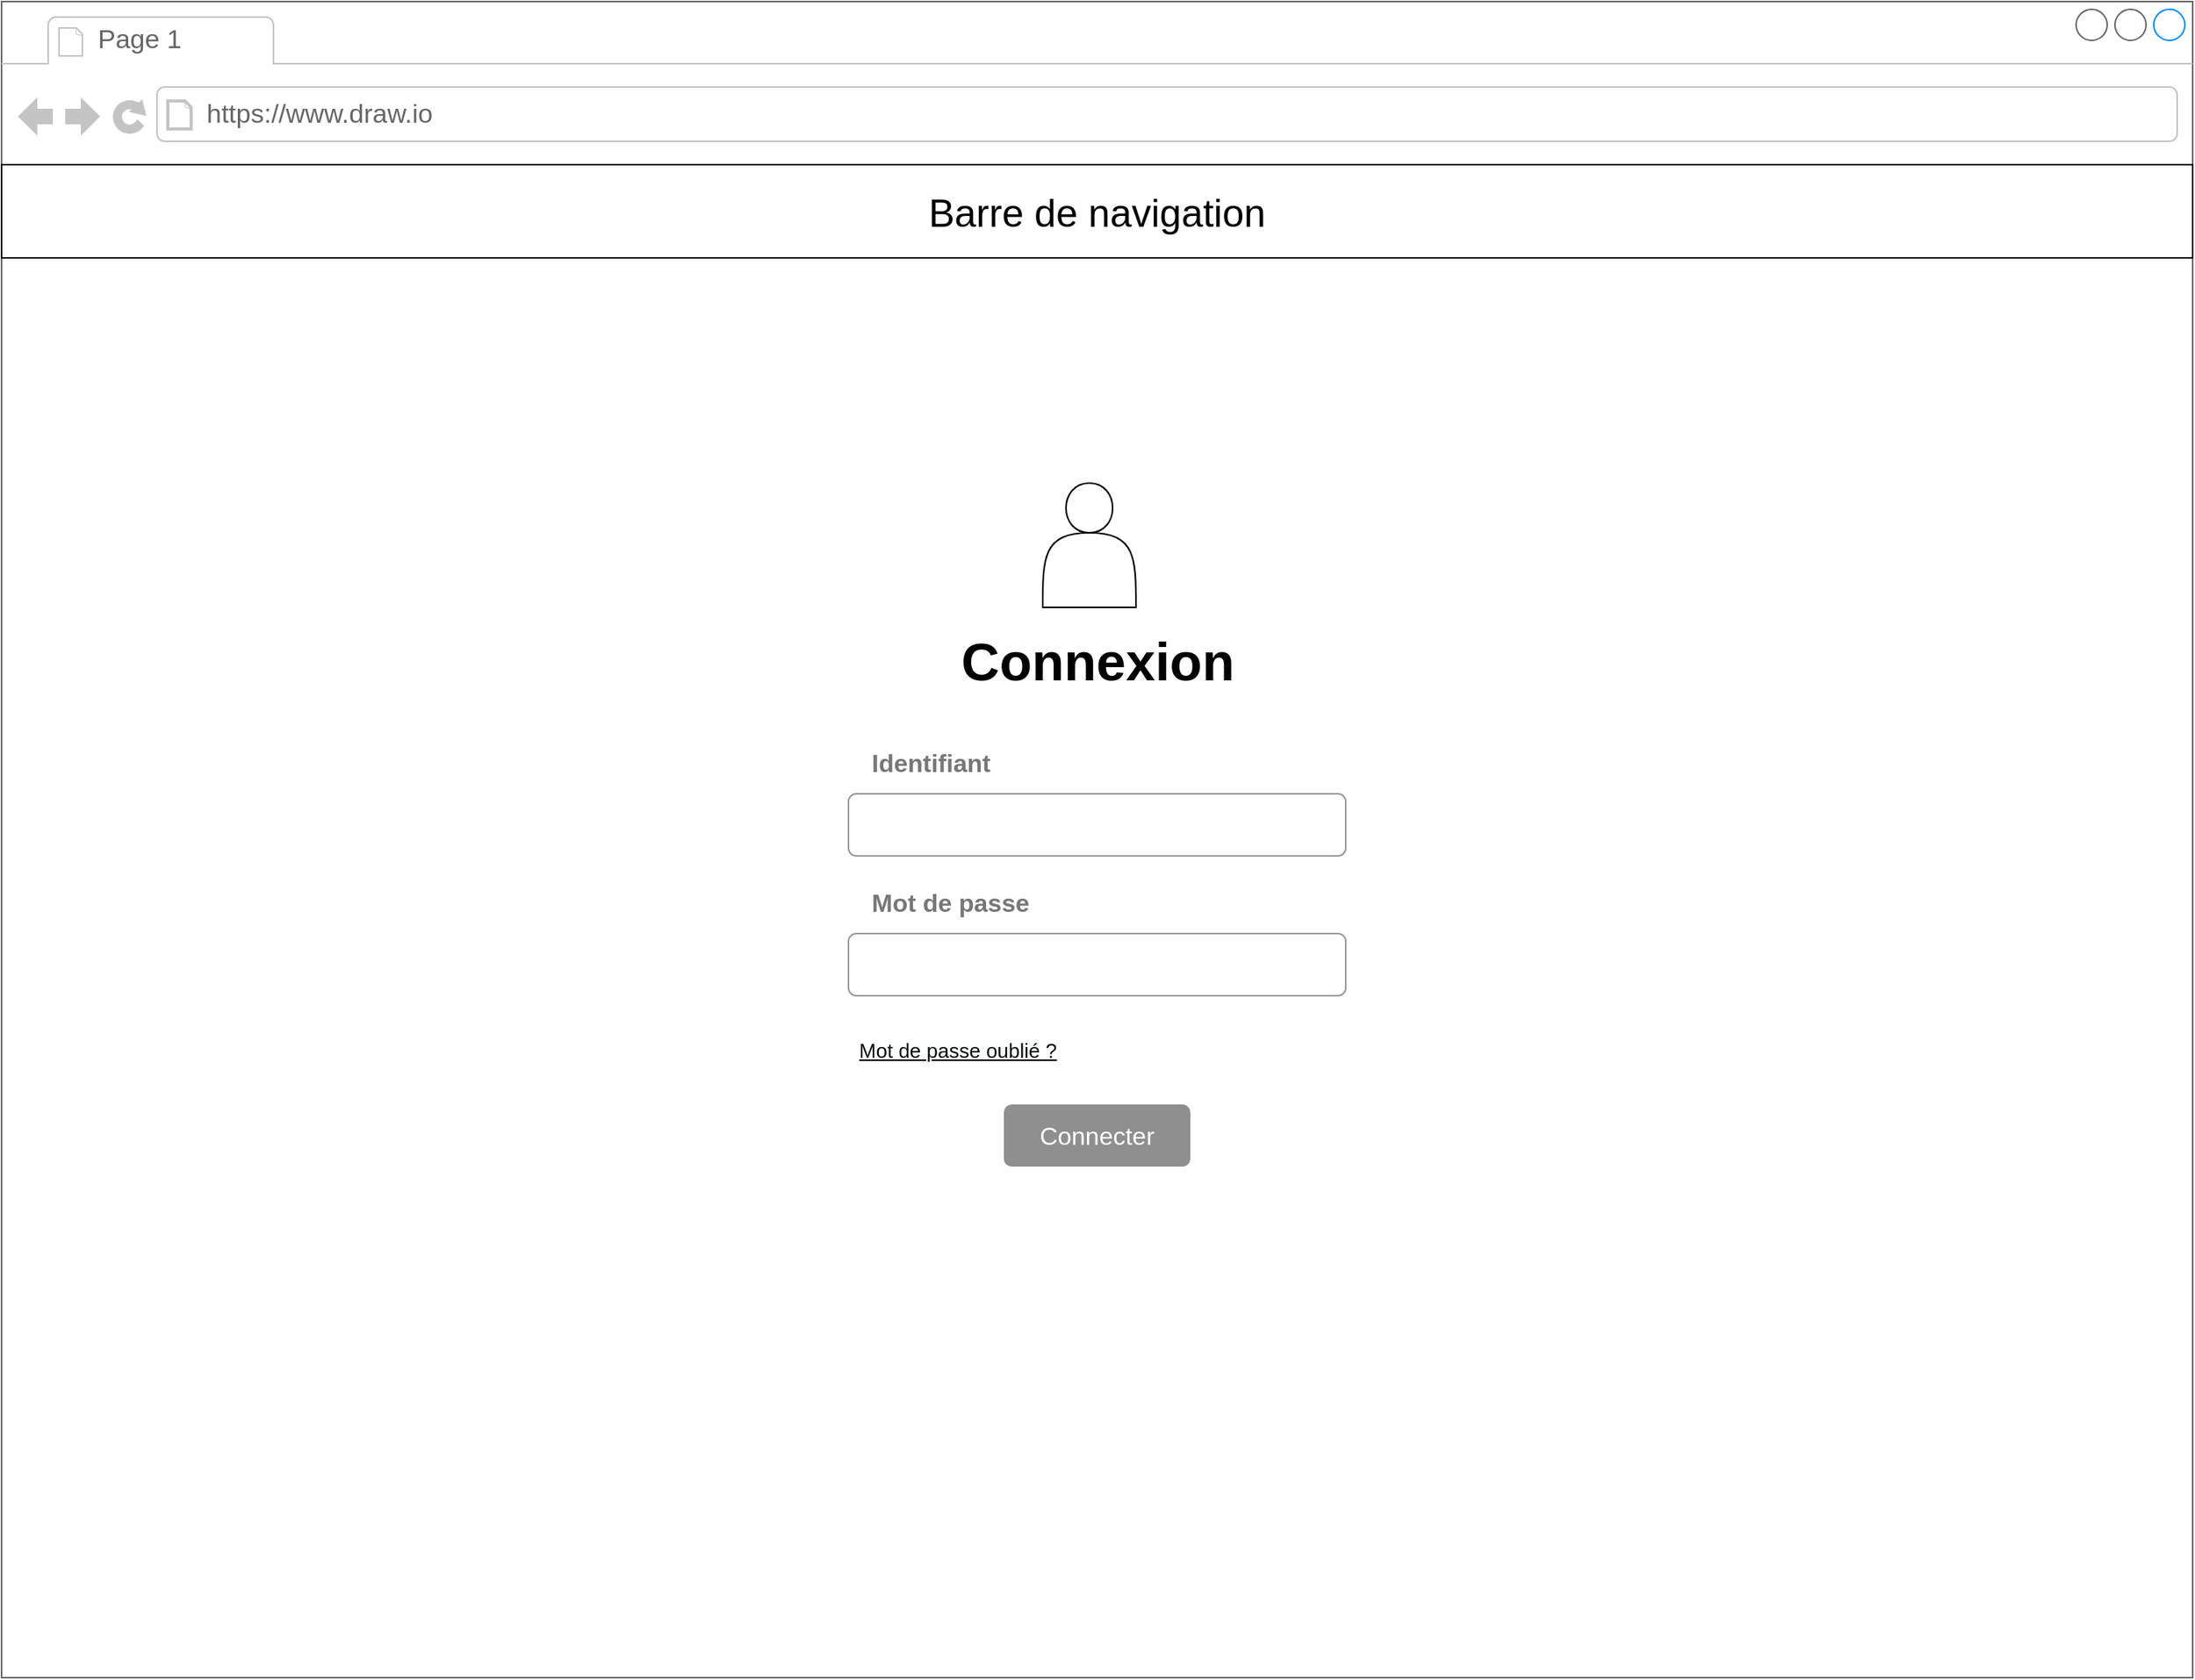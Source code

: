 <mxfile version="20.2.3" type="device"><diagram id="v4z9Ec0Ht1OAslnS_UjM" name="Page-1"><mxGraphModel dx="1814" dy="941" grid="1" gridSize="10" guides="1" tooltips="1" connect="1" arrows="1" fold="1" page="1" pageScale="1" pageWidth="827" pageHeight="1169" math="0" shadow="0"><root><mxCell id="0"/><mxCell id="1" parent="0"/><mxCell id="XoJDlohP4tW6ISpuvC5Q-1" value="" style="strokeWidth=1;shadow=0;dashed=0;align=center;html=1;shape=mxgraph.mockup.containers.browserWindow;rSize=0;strokeColor=#666666;strokeColor2=#008cff;strokeColor3=#c4c4c4;mainText=,;recursiveResize=0;" parent="1" vertex="1"><mxGeometry x="160" y="30" width="1410" height="1079" as="geometry"/></mxCell><mxCell id="XoJDlohP4tW6ISpuvC5Q-2" value="Page 1" style="strokeWidth=1;shadow=0;dashed=0;align=center;html=1;shape=mxgraph.mockup.containers.anchor;fontSize=17;fontColor=#666666;align=left;" parent="XoJDlohP4tW6ISpuvC5Q-1" vertex="1"><mxGeometry x="60" y="12" width="110" height="26" as="geometry"/></mxCell><mxCell id="XoJDlohP4tW6ISpuvC5Q-3" value="https://www.draw.io" style="strokeWidth=1;shadow=0;dashed=0;align=center;html=1;shape=mxgraph.mockup.containers.anchor;rSize=0;fontSize=17;fontColor=#666666;align=left;" parent="XoJDlohP4tW6ISpuvC5Q-1" vertex="1"><mxGeometry x="130" y="60" width="250" height="26" as="geometry"/></mxCell><mxCell id="a2kyJpld35ci4O1NEibA-1" value="&lt;font style=&quot;font-size: 25px;&quot;&gt;Barre de navigation&lt;/font&gt;" style="rounded=0;whiteSpace=wrap;html=1;" parent="XoJDlohP4tW6ISpuvC5Q-1" vertex="1"><mxGeometry y="105" width="1410" height="60" as="geometry"/></mxCell><mxCell id="Sn7o-8q00yn1rxygAium-4" value="" style="html=1;shadow=0;dashed=0;shape=mxgraph.bootstrap.rrect;rSize=5;strokeColor=#999999;fillColor=#ffffff;fontColor=#777777;whiteSpace=wrap;align=left;verticalAlign=middle;fontStyle=0;fontSize=14;spacing=15;" parent="XoJDlohP4tW6ISpuvC5Q-1" vertex="1"><mxGeometry x="545" y="600" width="320" height="40" as="geometry"/></mxCell><mxCell id="Sn7o-8q00yn1rxygAium-1" value="Identifiant" style="strokeColor=none;fillColor=none;fontColor=#777777;whiteSpace=wrap;align=left;verticalAlign=middle;fontStyle=1;fontSize=16;spacing=15;" parent="XoJDlohP4tW6ISpuvC5Q-1" vertex="1"><mxGeometry x="545" y="470" width="150" height="40" as="geometry"/></mxCell><mxCell id="Sn7o-8q00yn1rxygAium-3" value="Mot de passe" style="strokeColor=none;fillColor=none;fontColor=#777777;whiteSpace=wrap;align=left;verticalAlign=middle;fontStyle=1;fontSize=16;spacing=15;" parent="XoJDlohP4tW6ISpuvC5Q-1" vertex="1"><mxGeometry x="545" y="560" width="150" height="40" as="geometry"/></mxCell><mxCell id="Sn7o-8q00yn1rxygAium-5" value="Connecter" style="html=1;shadow=0;dashed=0;shape=mxgraph.bootstrap.rrect;rSize=5;strokeColor=none;strokeWidth=1;fillColor=#8F8F8F;fontColor=#FFFFFF;whiteSpace=wrap;align=center;verticalAlign=middle;spacingLeft=0;fontStyle=0;fontSize=16;spacing=5;" parent="XoJDlohP4tW6ISpuvC5Q-1" vertex="1"><mxGeometry x="645" y="710" width="120" height="40" as="geometry"/></mxCell><mxCell id="Sn7o-8q00yn1rxygAium-6" value="" style="html=1;shadow=0;dashed=0;shape=mxgraph.bootstrap.rrect;rSize=5;strokeColor=#999999;fillColor=#ffffff;fontColor=#777777;whiteSpace=wrap;align=left;verticalAlign=middle;fontStyle=0;fontSize=14;spacing=15;" parent="XoJDlohP4tW6ISpuvC5Q-1" vertex="1"><mxGeometry x="545" y="510" width="320" height="40" as="geometry"/></mxCell><mxCell id="Sn7o-8q00yn1rxygAium-7" value="Connexion" style="text;html=1;align=center;verticalAlign=middle;resizable=0;points=[];autosize=1;strokeColor=none;fillColor=none;fontSize=34;fontStyle=1" parent="XoJDlohP4tW6ISpuvC5Q-1" vertex="1"><mxGeometry x="605" y="400" width="200" height="50" as="geometry"/></mxCell><mxCell id="Sn7o-8q00yn1rxygAium-8" value="" style="shape=actor;whiteSpace=wrap;html=1;fontSize=34;" parent="XoJDlohP4tW6ISpuvC5Q-1" vertex="1"><mxGeometry x="670" y="310" width="60" height="80" as="geometry"/></mxCell><mxCell id="Cp4-rqGKz6vPUvZowTL9-19" value="Mot de passe oublié ?" style="text;html=1;align=center;verticalAlign=middle;resizable=0;points=[];autosize=1;strokeColor=none;fillColor=none;fontStyle=4;fontColor=#0000FF;fontSize=13;" parent="XoJDlohP4tW6ISpuvC5Q-1" vertex="1"><mxGeometry x="540" y="660" width="150" height="30" as="geometry"/></mxCell><mxCell id="rMpWBUF8zBXvQL_3YZN1-1" value="" style="strokeWidth=1;shadow=0;dashed=0;align=center;html=1;shape=mxgraph.mockup.containers.browserWindow;rSize=0;strokeColor=#666666;strokeColor2=#008cff;strokeColor3=#c4c4c4;mainText=,;recursiveResize=0;" parent="XoJDlohP4tW6ISpuvC5Q-1" vertex="1"><mxGeometry width="1410" height="1079" as="geometry"/></mxCell><mxCell id="rMpWBUF8zBXvQL_3YZN1-2" value="Page 1" style="strokeWidth=1;shadow=0;dashed=0;align=center;html=1;shape=mxgraph.mockup.containers.anchor;fontSize=17;fontColor=#666666;align=left;" parent="rMpWBUF8zBXvQL_3YZN1-1" vertex="1"><mxGeometry x="60" y="12" width="110" height="26" as="geometry"/></mxCell><mxCell id="rMpWBUF8zBXvQL_3YZN1-3" value="https://www.draw.io" style="strokeWidth=1;shadow=0;dashed=0;align=center;html=1;shape=mxgraph.mockup.containers.anchor;rSize=0;fontSize=17;fontColor=#666666;align=left;" parent="rMpWBUF8zBXvQL_3YZN1-1" vertex="1"><mxGeometry x="130" y="60" width="250" height="26" as="geometry"/></mxCell><mxCell id="rMpWBUF8zBXvQL_3YZN1-4" value="&lt;font style=&quot;font-size: 25px;&quot;&gt;Barre de navigation&lt;/font&gt;" style="rounded=0;whiteSpace=wrap;html=1;" parent="rMpWBUF8zBXvQL_3YZN1-1" vertex="1"><mxGeometry y="105" width="1410" height="60" as="geometry"/></mxCell><mxCell id="rMpWBUF8zBXvQL_3YZN1-5" value="" style="html=1;shadow=0;dashed=0;shape=mxgraph.bootstrap.rrect;rSize=5;strokeColor=#999999;fillColor=#ffffff;fontColor=#777777;whiteSpace=wrap;align=left;verticalAlign=middle;fontStyle=0;fontSize=14;spacing=15;" parent="rMpWBUF8zBXvQL_3YZN1-1" vertex="1"><mxGeometry x="545" y="600" width="320" height="40" as="geometry"/></mxCell><mxCell id="rMpWBUF8zBXvQL_3YZN1-6" value="Identifiant" style="strokeColor=none;fillColor=none;fontColor=#777777;whiteSpace=wrap;align=left;verticalAlign=middle;fontStyle=1;fontSize=16;spacing=15;" parent="rMpWBUF8zBXvQL_3YZN1-1" vertex="1"><mxGeometry x="545" y="470" width="150" height="40" as="geometry"/></mxCell><mxCell id="rMpWBUF8zBXvQL_3YZN1-7" value="Mot de passe" style="strokeColor=none;fillColor=none;fontColor=#777777;whiteSpace=wrap;align=left;verticalAlign=middle;fontStyle=1;fontSize=16;spacing=15;" parent="rMpWBUF8zBXvQL_3YZN1-1" vertex="1"><mxGeometry x="545" y="560" width="150" height="40" as="geometry"/></mxCell><mxCell id="rMpWBUF8zBXvQL_3YZN1-8" value="Connecter" style="html=1;shadow=0;dashed=0;shape=mxgraph.bootstrap.rrect;rSize=5;strokeColor=none;strokeWidth=1;fillColor=#8F8F8F;fontColor=#FFFFFF;whiteSpace=wrap;align=center;verticalAlign=middle;spacingLeft=0;fontStyle=0;fontSize=16;spacing=5;" parent="rMpWBUF8zBXvQL_3YZN1-1" vertex="1"><mxGeometry x="645" y="710" width="120" height="40" as="geometry"/></mxCell><mxCell id="rMpWBUF8zBXvQL_3YZN1-9" value="" style="html=1;shadow=0;dashed=0;shape=mxgraph.bootstrap.rrect;rSize=5;strokeColor=#999999;fillColor=#ffffff;fontColor=#777777;whiteSpace=wrap;align=left;verticalAlign=middle;fontStyle=0;fontSize=14;spacing=15;" parent="rMpWBUF8zBXvQL_3YZN1-1" vertex="1"><mxGeometry x="545" y="510" width="320" height="40" as="geometry"/></mxCell><mxCell id="rMpWBUF8zBXvQL_3YZN1-10" value="Connexion" style="text;html=1;align=center;verticalAlign=middle;resizable=0;points=[];autosize=1;strokeColor=none;fillColor=none;fontSize=34;fontStyle=1" parent="rMpWBUF8zBXvQL_3YZN1-1" vertex="1"><mxGeometry x="605" y="400" width="200" height="50" as="geometry"/></mxCell><mxCell id="rMpWBUF8zBXvQL_3YZN1-11" value="" style="shape=actor;whiteSpace=wrap;html=1;fontSize=34;" parent="rMpWBUF8zBXvQL_3YZN1-1" vertex="1"><mxGeometry x="670" y="310" width="60" height="80" as="geometry"/></mxCell><mxCell id="rMpWBUF8zBXvQL_3YZN1-12" value="Mot de passe oublié ?" style="text;html=1;align=center;verticalAlign=middle;resizable=0;points=[];autosize=1;strokeColor=none;fillColor=none;fontStyle=4;fontColor=#020A0A;fontSize=13;" parent="rMpWBUF8zBXvQL_3YZN1-1" vertex="1"><mxGeometry x="540" y="660" width="150" height="30" as="geometry"/></mxCell></root></mxGraphModel></diagram></mxfile>